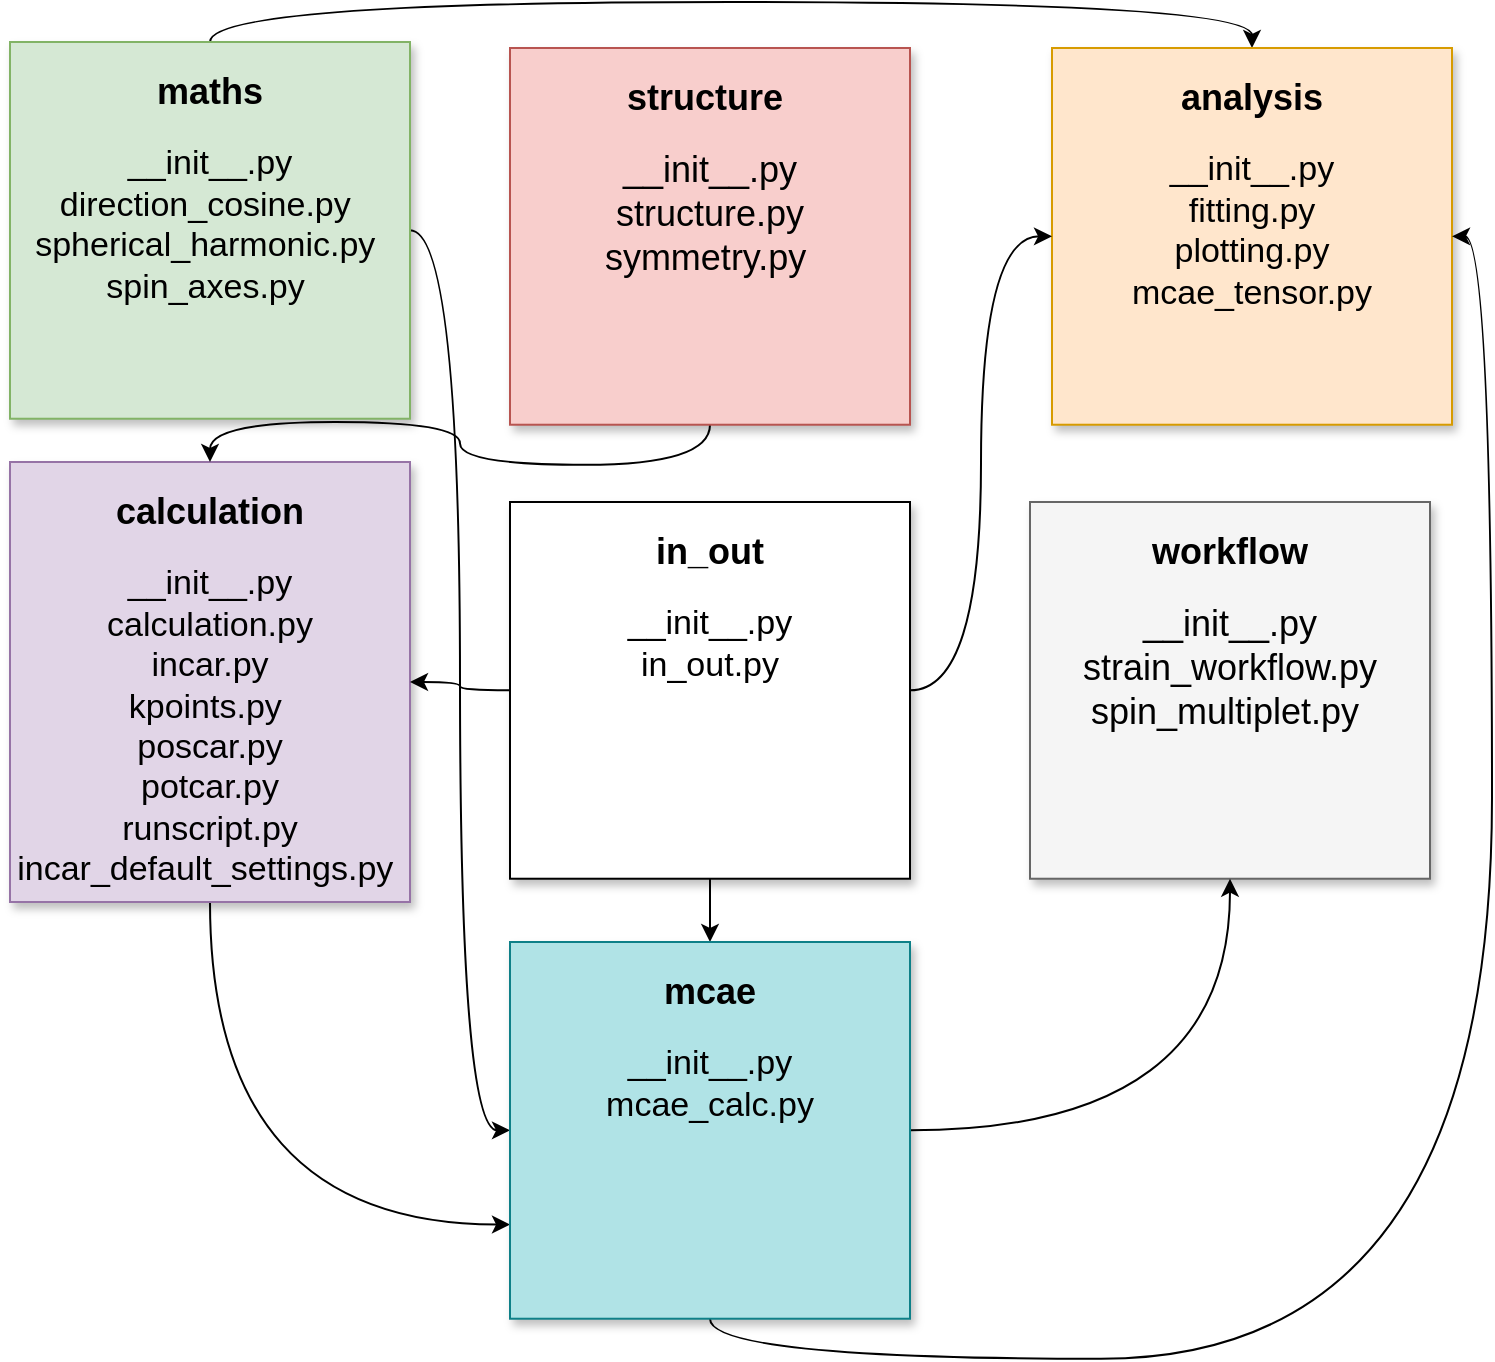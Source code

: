 <mxfile version="14.1.8" type="device" pages="15"><diagram name="level 1 (magmango)" id="efa7a0a1-bf9b-a30e-e6df-94a7791c09e9"><mxGraphModel dx="1412" dy="637" grid="1" gridSize="10" guides="1" tooltips="1" connect="1" arrows="1" fold="1" page="1" pageScale="1" pageWidth="826" pageHeight="1169" background="#ffffff" math="0" shadow="0"><root><mxCell id="0"/><mxCell id="1" parent="0"/><mxCell id="frEeI3Z-vxcsmbunyg4g-136" style="edgeStyle=orthogonalEdgeStyle;orthogonalLoop=1;jettySize=auto;html=1;exitX=0.5;exitY=1;exitDx=0;exitDy=0;entryX=0;entryY=0.75;entryDx=0;entryDy=0;curved=1;" parent="1" source="25" target="frEeI3Z-vxcsmbunyg4g-120" edge="1"><mxGeometry relative="1" as="geometry"><mxPoint x="140.143" y="620" as="targetPoint"/></mxGeometry></mxCell><mxCell id="25" value="&lt;h2&gt;&lt;font color=&quot;#000000&quot;&gt;calculation&lt;/font&gt;&lt;/h2&gt;&lt;div style=&quot;font-size: 17px&quot;&gt;&lt;font style=&quot;font-size: 17px&quot;&gt;&lt;span style=&quot;color: rgb(0 , 0 , 0)&quot;&gt;__init__.py&lt;/span&gt;&lt;font color=&quot;#000000&quot; style=&quot;font-size: 17px&quot;&gt;&lt;br&gt;&lt;/font&gt;&lt;/font&gt;&lt;/div&gt;&lt;div style=&quot;font-size: 17px&quot;&gt;&lt;font style=&quot;font-size: 17px&quot;&gt;&lt;span style=&quot;color: rgb(0 , 0 , 0)&quot;&gt;calculation.py&lt;/span&gt;&lt;/font&gt;&lt;/div&gt;&lt;div style=&quot;font-size: 17px&quot;&gt;&lt;font color=&quot;#000000&quot; style=&quot;font-size: 17px&quot;&gt;i&lt;font style=&quot;font-size: 17px&quot;&gt;ncar.py&lt;/font&gt;&lt;/font&gt;&lt;/div&gt;&lt;div style=&quot;font-size: 17px&quot;&gt;&lt;font color=&quot;#000000&quot; style=&quot;font-size: 17px&quot;&gt;kpoints.py&amp;nbsp;&lt;/font&gt;&lt;/div&gt;&lt;div style=&quot;font-size: 17px&quot;&gt;&lt;font color=&quot;#000000&quot; style=&quot;font-size: 17px&quot;&gt;poscar.py&lt;/font&gt;&lt;/div&gt;&lt;div style=&quot;font-size: 17px&quot;&gt;&lt;font color=&quot;#000000&quot; style=&quot;font-size: 17px&quot;&gt;potcar.py&lt;/font&gt;&lt;/div&gt;&lt;div style=&quot;font-size: 17px&quot;&gt;&lt;font color=&quot;#000000&quot; style=&quot;font-size: 17px&quot;&gt;runscript.py&lt;/font&gt;&lt;/div&gt;&lt;div style=&quot;font-size: 17px&quot;&gt;&lt;font style=&quot;font-size: 17px&quot;&gt;&lt;font color=&quot;#000000&quot; style=&quot;font-size: 17px&quot;&gt;incar_default_settings.py&lt;/font&gt;&lt;font color=&quot;#000000&quot; style=&quot;font-size: 17px&quot;&gt;&amp;nbsp;&lt;/font&gt;&lt;/font&gt;&lt;/div&gt;&lt;div style=&quot;font-size: 17px&quot;&gt;&lt;font color=&quot;#000000&quot; style=&quot;font-size: 17px&quot;&gt;&lt;br&gt;&lt;/font&gt;&lt;/div&gt;" style="verticalAlign=top;align=center;overflow=fill;fontSize=12;fontFamily=Helvetica;html=1;strokeColor=#9673a6;shadow=1;fillColor=#e1d5e7;" parent="1" vertex="1"><mxGeometry x="40" y="230" width="200" height="220" as="geometry"/></mxCell><mxCell id="frEeI3Z-vxcsmbunyg4g-138" style="edgeStyle=orthogonalEdgeStyle;orthogonalLoop=1;jettySize=auto;html=1;exitX=1;exitY=0.5;exitDx=0;exitDy=0;entryX=0;entryY=0.5;entryDx=0;entryDy=0;curved=1;" parent="1" source="frEeI3Z-vxcsmbunyg4g-115" target="frEeI3Z-vxcsmbunyg4g-120" edge="1"><mxGeometry relative="1" as="geometry"/></mxCell><mxCell id="frEeI3Z-vxcsmbunyg4g-140" style="edgeStyle=orthogonalEdgeStyle;orthogonalLoop=1;jettySize=auto;html=1;exitX=0.5;exitY=0;exitDx=0;exitDy=0;entryX=0.5;entryY=0;entryDx=0;entryDy=0;curved=1;" parent="1" source="frEeI3Z-vxcsmbunyg4g-115" target="frEeI3Z-vxcsmbunyg4g-116" edge="1"><mxGeometry relative="1" as="geometry"/></mxCell><mxCell id="frEeI3Z-vxcsmbunyg4g-115" value="&lt;h2&gt;&lt;font color=&quot;#000000&quot;&gt;maths&lt;/font&gt;&lt;/h2&gt;&lt;div style=&quot;font-size: 17px&quot;&gt;&lt;font color=&quot;#000000&quot; style=&quot;font-size: 17px&quot;&gt;__init__.py&lt;/font&gt;&lt;/div&gt;&lt;div style=&quot;font-size: 17px&quot;&gt;&lt;font color=&quot;#000000&quot; style=&quot;font-size: 17px&quot;&gt;direction_cosine.py&amp;nbsp;&lt;/font&gt;&lt;/div&gt;&lt;div style=&quot;font-size: 17px&quot;&gt;&lt;font color=&quot;#000000&quot; style=&quot;font-size: 17px&quot;&gt;spherical_harmonic.py&amp;nbsp;&lt;/font&gt;&lt;/div&gt;&lt;div style=&quot;font-size: 17px&quot;&gt;&lt;font color=&quot;#000000&quot; style=&quot;font-size: 17px&quot;&gt;spin_axes.py&lt;/font&gt;&lt;font color=&quot;#000000&quot; style=&quot;font-size: 16px&quot;&gt;&amp;nbsp;&lt;/font&gt;&lt;/div&gt;" style="verticalAlign=top;align=center;overflow=fill;fontSize=12;fontFamily=Helvetica;html=1;strokeColor=#82b366;shadow=1;fillColor=#d5e8d4;" parent="1" vertex="1"><mxGeometry x="40" y="20" width="200" height="188.36" as="geometry"/></mxCell><mxCell id="frEeI3Z-vxcsmbunyg4g-116" value="&lt;h2&gt;&lt;font color=&quot;#000000&quot;&gt;analysis&lt;/font&gt;&lt;/h2&gt;&lt;div&gt;&lt;span style=&quot;color: rgb(0 , 0 , 0) ; font-size: 17px&quot;&gt;__init__.py&lt;/span&gt;&lt;br&gt;&lt;/div&gt;&lt;div&gt;&lt;div style=&quot;font-size: 17px&quot;&gt;&lt;font color=&quot;#000000&quot;&gt;fitting.py&lt;/font&gt;&lt;/div&gt;&lt;div style=&quot;font-size: 17px&quot;&gt;&lt;font color=&quot;#000000&quot;&gt;plotting.py&lt;/font&gt;&lt;/div&gt;&lt;div style=&quot;font-size: 17px&quot;&gt;&lt;font color=&quot;#000000&quot;&gt;mcae_tensor.py&lt;/font&gt;&lt;/div&gt;&lt;div style=&quot;font-size: 17px&quot;&gt;&lt;font color=&quot;#000000&quot;&gt;&amp;nbsp;&lt;/font&gt;&lt;/div&gt;&lt;/div&gt;" style="verticalAlign=top;align=center;overflow=fill;fontSize=12;fontFamily=Helvetica;html=1;strokeColor=#d79b00;shadow=1;fillColor=#ffe6cc;" parent="1" vertex="1"><mxGeometry x="561" y="23" width="200" height="188.36" as="geometry"/></mxCell><mxCell id="frEeI3Z-vxcsmbunyg4g-139" style="edgeStyle=orthogonalEdgeStyle;orthogonalLoop=1;jettySize=auto;html=1;exitX=0.5;exitY=1;exitDx=0;exitDy=0;curved=1;" parent="1" source="frEeI3Z-vxcsmbunyg4g-117" target="25" edge="1"><mxGeometry relative="1" as="geometry"/></mxCell><mxCell id="frEeI3Z-vxcsmbunyg4g-117" value="&lt;h2&gt;&lt;font color=&quot;#000000&quot;&gt;structure&amp;nbsp;&lt;/font&gt;&lt;/h2&gt;&lt;div style=&quot;font-size: 18px&quot;&gt;&lt;font color=&quot;#000000&quot;&gt;__init__.py&lt;/font&gt;&lt;/div&gt;&lt;div style=&quot;font-size: 18px&quot;&gt;&lt;font color=&quot;#000000&quot;&gt;structure.py&lt;/font&gt;&lt;/div&gt;&lt;div style=&quot;font-size: 18px&quot;&gt;&lt;font color=&quot;#000000&quot; style=&quot;font-size: 18px&quot;&gt;symmetry.py&lt;/font&gt;&lt;font color=&quot;#000000&quot; style=&quot;font-size: 16px&quot;&gt;&amp;nbsp;&lt;/font&gt;&lt;/div&gt;" style="verticalAlign=top;align=center;overflow=fill;fontSize=12;fontFamily=Helvetica;html=1;strokeColor=#b85450;shadow=1;fillColor=#f8cecc;" parent="1" vertex="1"><mxGeometry x="290" y="23" width="200" height="188.36" as="geometry"/></mxCell><mxCell id="frEeI3Z-vxcsmbunyg4g-134" style="edgeStyle=orthogonalEdgeStyle;orthogonalLoop=1;jettySize=auto;html=1;exitX=0;exitY=0.5;exitDx=0;exitDy=0;entryX=1;entryY=0.5;entryDx=0;entryDy=0;curved=1;" parent="1" source="frEeI3Z-vxcsmbunyg4g-118" target="25" edge="1"><mxGeometry relative="1" as="geometry"/></mxCell><mxCell id="frEeI3Z-vxcsmbunyg4g-137" style="edgeStyle=orthogonalEdgeStyle;orthogonalLoop=1;jettySize=auto;html=1;exitX=0.5;exitY=1;exitDx=0;exitDy=0;entryX=0.5;entryY=0;entryDx=0;entryDy=0;curved=1;" parent="1" source="frEeI3Z-vxcsmbunyg4g-118" target="frEeI3Z-vxcsmbunyg4g-120" edge="1"><mxGeometry relative="1" as="geometry"/></mxCell><mxCell id="frEeI3Z-vxcsmbunyg4g-143" style="edgeStyle=orthogonalEdgeStyle;orthogonalLoop=1;jettySize=auto;html=1;exitX=1;exitY=0.5;exitDx=0;exitDy=0;entryX=0;entryY=0.5;entryDx=0;entryDy=0;curved=1;" parent="1" source="frEeI3Z-vxcsmbunyg4g-118" target="frEeI3Z-vxcsmbunyg4g-116" edge="1"><mxGeometry relative="1" as="geometry"/></mxCell><mxCell id="frEeI3Z-vxcsmbunyg4g-118" value="&lt;h2&gt;&lt;font color=&quot;#000000&quot;&gt;in_out&lt;/font&gt;&lt;/h2&gt;&lt;div&gt;&lt;div style=&quot;font-size: 17px&quot;&gt;&lt;span style=&quot;color: rgb(0 , 0 , 0)&quot;&gt;__init__.py&lt;/span&gt;&lt;font color=&quot;#000000&quot;&gt;&lt;br&gt;&lt;/font&gt;&lt;/div&gt;&lt;div style=&quot;font-size: 17px&quot;&gt;&lt;font color=&quot;#000000&quot;&gt;in_out.py&lt;/font&gt;&lt;/div&gt;&lt;div style=&quot;font-size: 17px&quot;&gt;&lt;br&gt;&lt;/div&gt;&lt;/div&gt;" style="verticalAlign=top;align=center;overflow=fill;fontSize=12;fontFamily=Helvetica;html=1;shadow=1;" parent="1" vertex="1"><mxGeometry x="290" y="250" width="200" height="188.36" as="geometry"/></mxCell><mxCell id="frEeI3Z-vxcsmbunyg4g-119" value="&lt;h2&gt;&lt;font color=&quot;#000000&quot;&gt;workflow&lt;/font&gt;&lt;/h2&gt;&lt;div style=&quot;font-size: 18px&quot;&gt;&lt;font color=&quot;#000000&quot; style=&quot;font-size: 18px&quot;&gt;__init__.py&lt;/font&gt;&lt;/div&gt;&lt;div style=&quot;font-size: 18px&quot;&gt;&lt;font color=&quot;#000000&quot; style=&quot;font-size: 18px&quot;&gt;strain_workflow.py&lt;/font&gt;&lt;/div&gt;&lt;div style=&quot;font-size: 18px&quot;&gt;&lt;font color=&quot;#000000&quot; style=&quot;font-size: 18px&quot;&gt;spin_multiplet.py&amp;nbsp;&lt;/font&gt;&lt;/div&gt;&lt;div style=&quot;font-size: 18px&quot;&gt;&lt;span style=&quot;font-size: 16px ; color: rgb(0 , 0 , 0)&quot;&gt;&amp;nbsp;&lt;/span&gt;&lt;br&gt;&lt;/div&gt;" style="verticalAlign=top;align=center;overflow=fill;fontSize=12;fontFamily=Helvetica;html=1;strokeColor=#666666;shadow=1;fillColor=#f5f5f5;fontColor=#333333;" parent="1" vertex="1"><mxGeometry x="550" y="250" width="200" height="188.36" as="geometry"/></mxCell><mxCell id="frEeI3Z-vxcsmbunyg4g-144" style="edgeStyle=orthogonalEdgeStyle;orthogonalLoop=1;jettySize=auto;html=1;exitX=1;exitY=0.5;exitDx=0;exitDy=0;entryX=0.5;entryY=1;entryDx=0;entryDy=0;curved=1;" parent="1" source="frEeI3Z-vxcsmbunyg4g-120" target="frEeI3Z-vxcsmbunyg4g-119" edge="1"><mxGeometry relative="1" as="geometry"/></mxCell><mxCell id="frEeI3Z-vxcsmbunyg4g-147" style="edgeStyle=orthogonalEdgeStyle;orthogonalLoop=1;jettySize=auto;html=1;exitX=0.5;exitY=1;exitDx=0;exitDy=0;entryX=1;entryY=0.5;entryDx=0;entryDy=0;curved=1;" parent="1" source="frEeI3Z-vxcsmbunyg4g-120" target="frEeI3Z-vxcsmbunyg4g-116" edge="1"><mxGeometry relative="1" as="geometry"/></mxCell><mxCell id="frEeI3Z-vxcsmbunyg4g-120" value="&lt;h2&gt;&lt;font color=&quot;#000000&quot;&gt;mcae&lt;/font&gt;&lt;/h2&gt;&lt;div&gt;&lt;div style=&quot;font-size: 17px&quot;&gt;&lt;span style=&quot;color: rgb(0 , 0 , 0)&quot;&gt;__init__.py&lt;/span&gt;&lt;font color=&quot;#000000&quot;&gt;&lt;br&gt;&lt;/font&gt;&lt;/div&gt;&lt;div style=&quot;font-size: 17px&quot;&gt;&lt;font color=&quot;#000000&quot;&gt;mcae_calc.py&lt;/font&gt;&lt;/div&gt;&lt;div style=&quot;font-size: 17px&quot;&gt;&lt;br&gt;&lt;/div&gt;&lt;/div&gt;" style="verticalAlign=top;align=center;overflow=fill;fontSize=12;fontFamily=Helvetica;html=1;strokeColor=#0e8088;shadow=1;fillColor=#b0e3e6;" parent="1" vertex="1"><mxGeometry x="290" y="470" width="200" height="188.36" as="geometry"/></mxCell></root></mxGraphModel></diagram><diagram id="djcEJOQuuL_2TgU9Hr_Y" name="level 2 (magmango/calculation)"><mxGraphModel dx="1577" dy="1058" grid="1" gridSize="10" guides="1" tooltips="1" connect="1" arrows="1" fold="1" page="1" pageScale="1" pageWidth="850" pageHeight="1100" math="0" shadow="0"><root><mxCell id="wVNQa8mEIczla0A0HVB0-0"/><mxCell id="wVNQa8mEIczla0A0HVB0-1" parent="wVNQa8mEIczla0A0HVB0-0"/><mxCell id="iU5M41okQsR2BC5FlUF3-1" value="&lt;h2&gt;&lt;font color=&quot;#000000&quot;&gt;__init__.py&lt;/font&gt;&lt;/h2&gt;&lt;div style=&quot;font-size: 17px&quot;&gt;&lt;font color=&quot;#000000&quot;&gt;&amp;nbsp;&lt;/font&gt;&lt;br&gt;&lt;/div&gt;&lt;div style=&quot;font-size: 17px&quot;&gt;&lt;font color=&quot;#000000&quot; style=&quot;font-size: 17px&quot;&gt;&lt;br&gt;&lt;/font&gt;&lt;/div&gt;" style="verticalAlign=top;align=center;overflow=fill;fontSize=12;fontFamily=Helvetica;html=1;strokeColor=#9673a6;shadow=1;fillColor=#e1d5e7;" parent="wVNQa8mEIczla0A0HVB0-1" vertex="1"><mxGeometry x="50" y="40" width="200" height="188.36" as="geometry"/></mxCell><mxCell id="CH_RNH2KvmnltNm7YdN1-0" value="" style="edgeStyle=orthogonalEdgeStyle;rounded=0;orthogonalLoop=1;jettySize=auto;html=1;curved=1;" parent="wVNQa8mEIczla0A0HVB0-1" source="-pJch8ClHjIEP72R3Mgm-0" target="vKSn1upwTctlXUchQY5O-2" edge="1"><mxGeometry relative="1" as="geometry"/></mxCell><mxCell id="LWMaeToXCk3xYAscvGgb-11" style="edgeStyle=orthogonalEdgeStyle;curved=1;rounded=0;orthogonalLoop=1;jettySize=auto;html=1;exitX=0.5;exitY=1;exitDx=0;exitDy=0;" edge="1" parent="wVNQa8mEIczla0A0HVB0-1" source="-pJch8ClHjIEP72R3Mgm-0" target="LWMaeToXCk3xYAscvGgb-0"><mxGeometry relative="1" as="geometry"/></mxCell><mxCell id="-pJch8ClHjIEP72R3Mgm-0" value="&lt;h2&gt;&lt;font color=&quot;#000000&quot;&gt;incar.py&lt;/font&gt;&lt;/h2&gt;&lt;div style=&quot;font-size: 17px&quot;&gt;&amp;nbsp;class IncarSettings&lt;/div&gt;&lt;div style=&quot;font-size: 17px&quot;&gt;&lt;br&gt;&lt;/div&gt;" style="verticalAlign=top;align=center;overflow=fill;fontSize=12;fontFamily=Helvetica;html=1;strokeColor=#9673a6;shadow=1;fillColor=#e1d5e7;" parent="wVNQa8mEIczla0A0HVB0-1" vertex="1"><mxGeometry x="300" y="40" width="200" height="188.36" as="geometry"/></mxCell><mxCell id="LWMaeToXCk3xYAscvGgb-5" style="edgeStyle=orthogonalEdgeStyle;rounded=0;orthogonalLoop=1;jettySize=auto;html=1;exitX=0;exitY=0.5;exitDx=0;exitDy=0;curved=1;" edge="1" parent="wVNQa8mEIczla0A0HVB0-1" source="vKSn1upwTctlXUchQY5O-1" target="LWMaeToXCk3xYAscvGgb-0"><mxGeometry relative="1" as="geometry"/></mxCell><mxCell id="vKSn1upwTctlXUchQY5O-1" value="&lt;h2&gt;kpoints.py&lt;/h2&gt;&lt;div style=&quot;font-size: 17px&quot;&gt;&lt;span&gt;class KPoints&amp;nbsp;&amp;nbsp;&lt;/span&gt;&lt;br&gt;&lt;/div&gt;&lt;div style=&quot;font-size: 17px&quot;&gt;&lt;font color=&quot;#000000&quot; style=&quot;font-size: 17px&quot;&gt;&lt;br&gt;&lt;/font&gt;&lt;/div&gt;" style="verticalAlign=top;align=center;overflow=fill;fontSize=12;fontFamily=Helvetica;html=1;strokeColor=#9673a6;shadow=1;fillColor=#e1d5e7;" parent="wVNQa8mEIczla0A0HVB0-1" vertex="1"><mxGeometry x="50" y="270" width="200" height="188.36" as="geometry"/></mxCell><mxCell id="LWMaeToXCk3xYAscvGgb-10" style="edgeStyle=orthogonalEdgeStyle;curved=1;rounded=0;orthogonalLoop=1;jettySize=auto;html=1;exitX=1;exitY=0.5;exitDx=0;exitDy=0;" edge="1" parent="wVNQa8mEIczla0A0HVB0-1" source="vKSn1upwTctlXUchQY5O-2" target="LWMaeToXCk3xYAscvGgb-0"><mxGeometry relative="1" as="geometry"/></mxCell><mxCell id="vKSn1upwTctlXUchQY5O-2" value="&lt;h2&gt;incar_default_settings.py&lt;/h2&gt;&lt;div style=&quot;font-size: 17px&quot;&gt;DefaultSCFParameters&lt;/div&gt;&lt;div style=&quot;font-size: 17px&quot;&gt;DefaultSCFUParameters&lt;br&gt;&lt;/div&gt;&lt;div style=&quot;font-size: 17px&quot;&gt;DefaultMagCLParameters&lt;br&gt;&lt;/div&gt;&lt;span style=&quot;font-size: 17px&quot;&gt;DefaultMagNCLParameters&lt;/span&gt;" style="verticalAlign=top;align=center;overflow=fill;fontSize=12;fontFamily=Helvetica;html=1;strokeColor=#9673a6;shadow=1;fillColor=#e1d5e7;" parent="wVNQa8mEIczla0A0HVB0-1" vertex="1"><mxGeometry x="560" y="40" width="220" height="190" as="geometry"/></mxCell><mxCell id="LWMaeToXCk3xYAscvGgb-1" style="edgeStyle=orthogonalEdgeStyle;rounded=0;orthogonalLoop=1;jettySize=auto;html=1;exitX=0.5;exitY=1;exitDx=0;exitDy=0;curved=1;" edge="1" parent="wVNQa8mEIczla0A0HVB0-1" source="vKSn1upwTctlXUchQY5O-4" target="LWMaeToXCk3xYAscvGgb-0"><mxGeometry relative="1" as="geometry"/></mxCell><mxCell id="vKSn1upwTctlXUchQY5O-4" value="&lt;h2&gt;poscar.py&lt;/h2&gt;&lt;div style=&quot;font-size: 17px&quot;&gt;class Poscar&lt;/div&gt;" style="verticalAlign=top;align=center;overflow=fill;fontSize=12;fontFamily=Helvetica;html=1;strokeColor=#9673a6;shadow=1;fillColor=#e1d5e7;" parent="wVNQa8mEIczla0A0HVB0-1" vertex="1"><mxGeometry x="310" y="270" width="200" height="188.36" as="geometry"/></mxCell><mxCell id="LWMaeToXCk3xYAscvGgb-2" style="edgeStyle=orthogonalEdgeStyle;rounded=0;orthogonalLoop=1;jettySize=auto;html=1;entryX=0;entryY=0.5;entryDx=0;entryDy=0;curved=1;" edge="1" parent="wVNQa8mEIczla0A0HVB0-1" source="vKSn1upwTctlXUchQY5O-5" target="LWMaeToXCk3xYAscvGgb-0"><mxGeometry relative="1" as="geometry"/></mxCell><mxCell id="vKSn1upwTctlXUchQY5O-5" value="&lt;h2&gt;&lt;font color=&quot;#000000&quot;&gt;potcar.py&lt;/font&gt;&lt;/h2&gt;&lt;div style=&quot;font-size: 17px&quot;&gt;class Potcar&lt;/div&gt;&lt;div style=&quot;font-size: 17px&quot;&gt;&lt;br&gt;&lt;/div&gt;&lt;div style=&quot;font-size: 17px&quot;&gt;&lt;font color=&quot;#000000&quot; style=&quot;font-size: 17px&quot;&gt;&lt;br&gt;&lt;/font&gt;&lt;/div&gt;" style="verticalAlign=top;align=center;overflow=fill;fontSize=12;fontFamily=Helvetica;html=1;strokeColor=#9673a6;shadow=1;fillColor=#e1d5e7;" parent="wVNQa8mEIczla0A0HVB0-1" vertex="1"><mxGeometry x="150" y="500" width="200" height="188.36" as="geometry"/></mxCell><mxCell id="LWMaeToXCk3xYAscvGgb-3" style="edgeStyle=orthogonalEdgeStyle;rounded=0;orthogonalLoop=1;jettySize=auto;html=1;exitX=0.5;exitY=1;exitDx=0;exitDy=0;entryX=0.75;entryY=0;entryDx=0;entryDy=0;curved=1;" edge="1" parent="wVNQa8mEIczla0A0HVB0-1" source="vKSn1upwTctlXUchQY5O-6" target="LWMaeToXCk3xYAscvGgb-0"><mxGeometry relative="1" as="geometry"/></mxCell><mxCell id="vKSn1upwTctlXUchQY5O-6" value="&lt;h2&gt;&lt;font color=&quot;#000000&quot;&gt;runscript.py&lt;/font&gt;&lt;/h2&gt;&lt;div style=&quot;font-size: 17px&quot;&gt;class RunScript&lt;/div&gt;&lt;div style=&quot;font-size: 17px&quot;&gt;&lt;font color=&quot;#000000&quot; style=&quot;font-size: 17px&quot;&gt;&lt;br&gt;&lt;/font&gt;&lt;/div&gt;" style="verticalAlign=top;align=center;overflow=fill;fontSize=12;fontFamily=Helvetica;html=1;strokeColor=#9673a6;shadow=1;fillColor=#e1d5e7;" parent="wVNQa8mEIczla0A0HVB0-1" vertex="1"><mxGeometry x="560" y="270" width="200" height="188.36" as="geometry"/></mxCell><mxCell id="LWMaeToXCk3xYAscvGgb-0" value="&lt;h2&gt;&lt;font color=&quot;#000000&quot;&gt;calculation.py&lt;/font&gt;&lt;/h2&gt;&lt;div style=&quot;font-size: 17px&quot;&gt;class Calculation&lt;/div&gt;&lt;div style=&quot;font-size: 17px&quot;&gt;&lt;br&gt;&lt;/div&gt;&lt;div style=&quot;font-size: 17px&quot;&gt;&lt;font color=&quot;#000000&quot; style=&quot;font-size: 17px&quot;&gt;&lt;br&gt;&lt;/font&gt;&lt;/div&gt;" style="verticalAlign=top;align=center;overflow=fill;fontSize=12;fontFamily=Helvetica;html=1;strokeColor=#9673a6;shadow=1;fillColor=#e1d5e7;" vertex="1" parent="wVNQa8mEIczla0A0HVB0-1"><mxGeometry x="473" y="500" width="200" height="188.36" as="geometry"/></mxCell></root></mxGraphModel></diagram><diagram id="a9HwQxKCByt9J4Si-yRI" name="level 2 (magmango/in_out)"><mxGraphModel dx="1892" dy="1270" grid="1" gridSize="10" guides="1" tooltips="1" connect="1" arrows="1" fold="1" page="1" pageScale="1" pageWidth="850" pageHeight="1100" math="0" shadow="0"><root><mxCell id="b7f4rBi2EkEC9DAp9lIw-0"/><mxCell id="b7f4rBi2EkEC9DAp9lIw-1" parent="b7f4rBi2EkEC9DAp9lIw-0"/><mxCell id="Vb0Fi1Ven-_igA8zi21z-0" value="&lt;h2&gt;&lt;font color=&quot;#000000&quot;&gt;in_out.py&lt;/font&gt;&lt;/h2&gt;&lt;div&gt;&lt;div style=&quot;font-size: 17px&quot;&gt;func write_runscript&lt;/div&gt;&lt;/div&gt;&lt;div style=&quot;font-size: 17px&quot;&gt;func write_incar&lt;/div&gt;&lt;div style=&quot;font-size: 17px&quot;&gt;func write_potcar&lt;/div&gt;&lt;div style=&quot;font-size: 17px&quot;&gt;func write_kpoints&lt;/div&gt;&lt;div style=&quot;font-size: 17px&quot;&gt;func read_incar&lt;/div&gt;&lt;div style=&quot;font-size: 17px&quot;&gt;func get_total_energy&lt;/div&gt;&lt;div style=&quot;font-size: 17px&quot;&gt;func get_mag_moment&amp;nbsp;&lt;/div&gt;&lt;div style=&quot;font-size: 17px&quot;&gt;func get_run_status&amp;nbsp;&lt;/div&gt;&lt;div style=&quot;font-size: 17px&quot;&gt;func get_run_time&lt;/div&gt;&lt;div style=&quot;font-size: 17px&quot;&gt;&lt;br&gt;&lt;/div&gt;" style="verticalAlign=top;align=center;overflow=fill;fontSize=12;fontFamily=Helvetica;html=1;shadow=1;" parent="b7f4rBi2EkEC9DAp9lIw-1" vertex="1"><mxGeometry x="280" y="350" width="200" height="270" as="geometry"/></mxCell><mxCell id="Vb0Fi1Ven-_igA8zi21z-1" value="&lt;h2&gt;__init__.py&lt;/h2&gt;&lt;div&gt;&lt;div style=&quot;font-size: 17px&quot;&gt;&lt;br&gt;&lt;/div&gt;&lt;/div&gt;" style="verticalAlign=top;align=center;overflow=fill;fontSize=12;fontFamily=Helvetica;html=1;shadow=1;" parent="b7f4rBi2EkEC9DAp9lIw-1" vertex="1"><mxGeometry x="280" y="130" width="200" height="188.36" as="geometry"/></mxCell></root></mxGraphModel></diagram><diagram id="tPs8wBhwy_8V4ClOVWd3" name="level 2 (magmango/maths)"><mxGraphModel dx="4607" dy="2117" grid="1" gridSize="10" guides="1" tooltips="1" connect="1" arrows="1" fold="1" page="1" pageScale="1" pageWidth="850" pageHeight="1100" math="0" shadow="0"><root><mxCell id="hehjab1i1ZN0c2AbobwF-0"/><mxCell id="hehjab1i1ZN0c2AbobwF-1" parent="hehjab1i1ZN0c2AbobwF-0"/><mxCell id="74xxWkecoBqFVmtkX5RY-0" value="&lt;h2&gt;&lt;font color=&quot;#000000&quot;&gt;__init__.py&lt;/font&gt;&lt;/h2&gt;&lt;div style=&quot;font-size: 17px&quot;&gt;&lt;span style=&quot;font-size: 16px&quot;&gt;&amp;nbsp;&lt;/span&gt;&lt;br&gt;&lt;/div&gt;" style="verticalAlign=top;align=center;overflow=fill;fontSize=12;fontFamily=Helvetica;html=1;strokeColor=#82b366;shadow=1;fillColor=#d5e8d4;" parent="hehjab1i1ZN0c2AbobwF-1" vertex="1"><mxGeometry x="40" y="20" width="200" height="188.36" as="geometry"/></mxCell><mxCell id="KS7oGHE56ahHwGEtTJ-i-0" value="&lt;h2&gt;direction_cosine.py&lt;/h2&gt;&lt;div style=&quot;font-size: 17px&quot;&gt;func direct_cos_1d&lt;/div&gt;&lt;div style=&quot;font-size: 17px&quot;&gt;func direct_cos_2d&lt;br&gt;&lt;/div&gt;&lt;div style=&quot;font-size: 17px&quot;&gt;func direct_cos_3d&lt;br&gt;&lt;/div&gt;" style="verticalAlign=top;align=center;overflow=fill;fontSize=12;fontFamily=Helvetica;html=1;strokeColor=#82b366;shadow=1;fillColor=#d5e8d4;" parent="hehjab1i1ZN0c2AbobwF-1" vertex="1"><mxGeometry x="320" y="20" width="200" height="188.36" as="geometry"/></mxCell><mxCell id="KS7oGHE56ahHwGEtTJ-i-1" value="&lt;h2&gt;spherical_harmonic.py&lt;/h2&gt;&lt;div style=&quot;font-size: 17px&quot;&gt;&lt;div&gt;func spher_harmonic&lt;/div&gt;&lt;div&gt;&lt;br&gt;&lt;/div&gt;&lt;/div&gt;" style="verticalAlign=top;align=center;overflow=fill;fontSize=12;fontFamily=Helvetica;html=1;strokeColor=#82b366;shadow=1;fillColor=#d5e8d4;" parent="hehjab1i1ZN0c2AbobwF-1" vertex="1"><mxGeometry x="590" y="20" width="200" height="188.36" as="geometry"/></mxCell><mxCell id="KS7oGHE56ahHwGEtTJ-i-3" value="&lt;h2&gt;spin_axes.py&lt;/h2&gt;&lt;div&gt;&lt;div style=&quot;font-size: 17px&quot;&gt;class SpinVectors&lt;/div&gt;&lt;/div&gt;&lt;div style=&quot;font-size: 17px&quot;&gt;&lt;br&gt;&lt;/div&gt;" style="verticalAlign=top;align=center;overflow=fill;fontSize=12;fontFamily=Helvetica;html=1;strokeColor=#82b366;shadow=1;fillColor=#d5e8d4;" parent="hehjab1i1ZN0c2AbobwF-1" vertex="1"><mxGeometry x="325" y="250" width="200" height="188.36" as="geometry"/></mxCell></root></mxGraphModel></diagram><diagram id="4IwIafBVko5bYiXpQ6I5" name="level 2 (magmango/structure)"><mxGraphModel dx="2303" dy="1058" grid="1" gridSize="10" guides="1" tooltips="1" connect="1" arrows="1" fold="1" page="1" pageScale="1" pageWidth="850" pageHeight="1100" math="0" shadow="0"><root><mxCell id="fdIY3fdMXkJHmmVyxxhC-0"/><mxCell id="fdIY3fdMXkJHmmVyxxhC-1" parent="fdIY3fdMXkJHmmVyxxhC-0"/><mxCell id="iUErgltXigs0rQ_hl_su-0" value="&lt;h2&gt;&lt;font color=&quot;#000000&quot;&gt;__init__.py&amp;nbsp;&lt;/font&gt;&lt;/h2&gt;&lt;div style=&quot;font-size: 18px&quot;&gt;&lt;br&gt;&lt;/div&gt;" style="verticalAlign=top;align=center;overflow=fill;fontSize=12;fontFamily=Helvetica;html=1;strokeColor=#b85450;shadow=1;fillColor=#f8cecc;" parent="fdIY3fdMXkJHmmVyxxhC-1" vertex="1"><mxGeometry x="270" y="30" width="200" height="188.36" as="geometry"/></mxCell><mxCell id="yB5K2V_EDQwnXtQn7MdN-0" value="&lt;h2&gt;&lt;font color=&quot;#000000&quot;&gt;structure.py&amp;nbsp;&lt;/font&gt;&lt;/h2&gt;&lt;div style=&quot;font-size: 18px&quot;&gt;class Structure&lt;/div&gt;" style="verticalAlign=top;align=center;overflow=fill;fontSize=12;fontFamily=Helvetica;html=1;strokeColor=#b85450;shadow=1;fillColor=#f8cecc;" parent="fdIY3fdMXkJHmmVyxxhC-1" vertex="1"><mxGeometry x="270" y="280" width="200" height="188.36" as="geometry"/></mxCell></root></mxGraphModel></diagram><diagram id="e7j1-P9CxSGaTZstDS62" name="level 2 (magmango/mcae)"><mxGraphModel dx="2764" dy="1270" grid="1" gridSize="10" guides="1" tooltips="1" connect="1" arrows="1" fold="1" page="1" pageScale="1" pageWidth="850" pageHeight="1100" math="0" shadow="0"><root><mxCell id="tYDqGzQ1cEOqDMrG4usD-0"/><mxCell id="tYDqGzQ1cEOqDMrG4usD-1" parent="tYDqGzQ1cEOqDMrG4usD-0"/><mxCell id="YWgDbLDmc5fjgC0QRHo9-0" value="&lt;h2&gt;__init__.py&lt;/h2&gt;&lt;div&gt;&lt;div style=&quot;font-size: 17px&quot;&gt;&lt;br&gt;&lt;/div&gt;&lt;div style=&quot;font-size: 17px&quot;&gt;&lt;br&gt;&lt;/div&gt;&lt;/div&gt;" style="verticalAlign=top;align=center;overflow=fill;fontSize=12;fontFamily=Helvetica;html=1;strokeColor=#0e8088;shadow=1;fillColor=#b0e3e6;" parent="tYDqGzQ1cEOqDMrG4usD-1" vertex="1"><mxGeometry x="290" y="80" width="200" height="188.36" as="geometry"/></mxCell><mxCell id="yqyrlTbI1S1nImTSSRxi-0" value="&lt;h2&gt;&lt;font color=&quot;#000000&quot;&gt;mcae_calc.py&lt;/font&gt;&lt;/h2&gt;&lt;div&gt;&lt;div style=&quot;font-size: 17px&quot;&gt;class MagneticAnisotropy&lt;/div&gt;&lt;/div&gt;" style="verticalAlign=top;align=center;overflow=fill;fontSize=12;fontFamily=Helvetica;html=1;strokeColor=#0e8088;shadow=1;fillColor=#b0e3e6;" parent="tYDqGzQ1cEOqDMrG4usD-1" vertex="1"><mxGeometry x="245" y="280" width="290" height="160" as="geometry"/></mxCell></root></mxGraphModel></diagram><diagram id="B_2cHuzBQNBB7an9_4HO" name="level 2 (magmango/analysis)"><mxGraphModel dx="1974" dy="907" grid="1" gridSize="10" guides="1" tooltips="1" connect="1" arrows="1" fold="1" page="1" pageScale="1" pageWidth="850" pageHeight="1100" math="0" shadow="0"><root><mxCell id="_kSVoVXDtQWQjf3NtceF-0"/><mxCell id="_kSVoVXDtQWQjf3NtceF-1" parent="_kSVoVXDtQWQjf3NtceF-0"/><mxCell id="AyrMrMBuLGJEcxlcNUCh-0" value="&lt;h2&gt;__init__.py&lt;/h2&gt;&lt;div&gt;&lt;br&gt;&lt;/div&gt;&lt;div&gt;&lt;div style=&quot;font-size: 17px&quot;&gt;&lt;span&gt;&amp;nbsp;&lt;/span&gt;&lt;br&gt;&lt;/div&gt;&lt;/div&gt;" style="verticalAlign=top;align=center;overflow=fill;fontSize=12;fontFamily=Helvetica;html=1;strokeColor=#d79b00;shadow=1;fillColor=#ffe6cc;" vertex="1" parent="_kSVoVXDtQWQjf3NtceF-1"><mxGeometry x="40" y="40" width="200" height="188.36" as="geometry"/></mxCell><mxCell id="AyrMrMBuLGJEcxlcNUCh-2" value="&lt;h2&gt;fitting.py&lt;/h2&gt;&lt;div&gt;&lt;br&gt;&lt;/div&gt;&lt;div&gt;&lt;div style=&quot;font-size: 17px&quot;&gt;&lt;font color=&quot;#000000&quot;&gt;&amp;nbsp;class FitMcae3d&lt;/font&gt;&lt;/div&gt;&lt;/div&gt;&lt;div style=&quot;font-size: 17px&quot;&gt;&amp;nbsp;class FitMcae2dProj&lt;font color=&quot;#000000&quot;&gt;&lt;br&gt;&lt;/font&gt;&lt;/div&gt;" style="verticalAlign=top;align=center;overflow=fill;fontSize=12;fontFamily=Helvetica;html=1;strokeColor=#d79b00;shadow=1;fillColor=#ffe6cc;" vertex="1" parent="_kSVoVXDtQWQjf3NtceF-1"><mxGeometry x="290" y="40" width="200" height="188.36" as="geometry"/></mxCell><mxCell id="AyrMrMBuLGJEcxlcNUCh-3" value="&lt;h2&gt;plotting.py&lt;/h2&gt;&lt;div&gt;&lt;br&gt;&lt;/div&gt;&lt;div&gt;&lt;div style=&quot;font-size: 17px&quot;&gt;&lt;font color=&quot;#000000&quot;&gt;&amp;nbsp;class McaePlotter3d&amp;nbsp;&lt;/font&gt;&lt;/div&gt;&lt;/div&gt;&lt;div style=&quot;font-size: 17px&quot;&gt;&lt;font color=&quot;#000000&quot;&gt;class McaePlotter2d&amp;nbsp;&lt;/font&gt;&lt;/div&gt;&lt;div style=&quot;font-size: 17px&quot;&gt;&lt;font color=&quot;#000000&quot;&gt;class McaeTempDepPlotter&lt;/font&gt;&lt;/div&gt;" style="verticalAlign=top;align=center;overflow=fill;fontSize=12;fontFamily=Helvetica;html=1;strokeColor=#d79b00;shadow=1;fillColor=#ffe6cc;" vertex="1" parent="_kSVoVXDtQWQjf3NtceF-1"><mxGeometry x="550" y="40" width="220" height="188.36" as="geometry"/></mxCell><mxCell id="AyrMrMBuLGJEcxlcNUCh-4" value="&lt;h2&gt;mcae_tensor.py&lt;/h2&gt;&lt;div style=&quot;font-size: 17px&quot;&gt;class McaeTensor&amp;nbsp;&lt;/div&gt;&lt;div style=&quot;font-size: 17px&quot;&gt;class McaeStats&amp;nbsp;&lt;/div&gt;&lt;div style=&quot;font-size: 17px&quot;&gt;class McaeTempDep&amp;nbsp;&lt;/div&gt;&lt;div&gt;&lt;div style=&quot;font-size: 17px&quot;&gt;&lt;font color=&quot;#000000&quot;&gt;&amp;nbsp;&lt;/font&gt;&lt;/div&gt;&lt;/div&gt;" style="verticalAlign=top;align=center;overflow=fill;fontSize=12;fontFamily=Helvetica;html=1;strokeColor=#d79b00;shadow=1;fillColor=#ffe6cc;" vertex="1" parent="_kSVoVXDtQWQjf3NtceF-1"><mxGeometry x="290" y="270" width="200" height="188.36" as="geometry"/></mxCell></root></mxGraphModel></diagram><diagram id="SUY3vnAlVagqB36Ep0Lg" name="level 2 (magmango/workflow)"><mxGraphModel dx="2353" dy="1062" grid="1" gridSize="10" guides="1" tooltips="1" connect="1" arrows="1" fold="1" page="1" pageScale="1" pageWidth="850" pageHeight="1100" math="0" shadow="0"><root><mxCell id="E_tcwIbznXeywighZEuS-0"/><mxCell id="E_tcwIbznXeywighZEuS-1" parent="E_tcwIbznXeywighZEuS-0"/><mxCell id="awyda7Fmc-BDjMmgL473-0" value="&lt;h2&gt;&lt;font color=&quot;#000000&quot;&gt;__init__.py&lt;/font&gt;&lt;/h2&gt;&lt;div style=&quot;font-size: 18px&quot;&gt;&lt;span style=&quot;color: rgb(0 , 0 , 0)&quot;&gt;&amp;nbsp;&lt;/span&gt;&lt;br&gt;&lt;/div&gt;&lt;div style=&quot;font-size: 18px&quot;&gt;&lt;span style=&quot;font-size: 16px ; color: rgb(0 , 0 , 0)&quot;&gt;&amp;nbsp;&lt;/span&gt;&lt;br&gt;&lt;/div&gt;" style="verticalAlign=top;align=center;overflow=fill;fontSize=12;fontFamily=Helvetica;html=1;strokeColor=#666666;shadow=1;fillColor=#f5f5f5;fontColor=#333333;" parent="E_tcwIbznXeywighZEuS-1" vertex="1"><mxGeometry x="325" y="40" width="200" height="188.36" as="geometry"/></mxCell><mxCell id="4KoHFky2guomwwgYn88r-0" value="&lt;h2&gt;&lt;font color=&quot;#000000&quot;&gt;spin_multiplet.py&lt;/font&gt;&lt;/h2&gt;&lt;div style=&quot;font-size: 18px&quot;&gt;&lt;span style=&quot;font-size: 16px ; color: rgb(0 , 0 , 0)&quot;&gt;&amp;nbsp;&lt;/span&gt;&lt;br&gt;&lt;/div&gt;" style="verticalAlign=top;align=center;overflow=fill;fontSize=12;fontFamily=Helvetica;html=1;strokeColor=#666666;shadow=1;fillColor=#f5f5f5;fontColor=#333333;" parent="E_tcwIbznXeywighZEuS-1" vertex="1"><mxGeometry x="325" y="520" width="200" height="188.36" as="geometry"/></mxCell><mxCell id="4KoHFky2guomwwgYn88r-1" value="&lt;h2&gt;&lt;font color=&quot;#000000&quot;&gt;strain_workflow.py&amp;nbsp;&lt;/font&gt;&lt;/h2&gt;&lt;div style=&quot;font-size: 18px&quot;&gt;&lt;br&gt;&lt;/div&gt;&lt;div style=&quot;font-size: 18px&quot;&gt;&lt;span style=&quot;font-size: 16px ; color: rgb(0 , 0 , 0)&quot;&gt;&amp;nbsp;&lt;/span&gt;&lt;br&gt;&lt;/div&gt;" style="verticalAlign=top;align=center;overflow=fill;fontSize=12;fontFamily=Helvetica;html=1;strokeColor=#666666;shadow=1;fillColor=#f5f5f5;fontColor=#333333;" parent="E_tcwIbznXeywighZEuS-1" vertex="1"><mxGeometry x="325" y="290" width="200" height="188.36" as="geometry"/></mxCell></root></mxGraphModel></diagram><diagram id="uk7D4vKhirc4PpV1gh2K" name="level 3 (magmango/calculation/calculation)"><mxGraphModel dx="1158" dy="635" grid="1" gridSize="10" guides="1" tooltips="1" connect="1" arrows="1" fold="1" page="1" pageScale="1" pageWidth="850" pageHeight="1100" math="0" shadow="0"><root><mxCell id="PFIwLCniONW7JGsQ8XJa-0"/><mxCell id="PFIwLCniONW7JGsQ8XJa-1" parent="PFIwLCniONW7JGsQ8XJa-0"/><mxCell id="GcV8ALhpniep7tlUUndQ-0" value="&lt;h2&gt;class Calculation&amp;nbsp;&lt;/h2&gt;&lt;div&gt;&lt;font style=&quot;font-size: 17px&quot;&gt;&lt;i&gt;Parameters: &lt;/i&gt;work_dir&amp;nbsp;(str), incar (IncarSettings),&amp;nbsp;&lt;/font&gt;&lt;/div&gt;&lt;div&gt;&lt;font style=&quot;font-size: 17px&quot;&gt;kpoints (KpointSettings),&lt;/font&gt;&lt;/div&gt;&lt;div&gt;&lt;font style=&quot;font-size: 17px&quot;&gt;poscar (PoscarSettings), potcar (PotcarSettings),&amp;nbsp;&lt;/font&gt;&lt;/div&gt;&lt;div&gt;&lt;font style=&quot;font-size: 17px&quot;&gt;runscript (RunscriptSettings)&lt;/font&gt;&lt;/div&gt;&lt;div&gt;&lt;font style=&quot;font-size: 17px&quot;&gt;&amp;nbsp;&lt;/font&gt;&lt;/div&gt;&lt;div&gt;&lt;font style=&quot;font-size: 17px&quot;&gt;&lt;i&gt;Attributes: _&lt;/i&gt;settings (dict), _file_path (str), _run_status (str),&lt;/font&gt;&lt;/div&gt;&lt;div&gt;&lt;font style=&quot;font-size: 17px&quot;&gt;_run_time (float) [sec],&amp;nbsp; _tot_energy (flt) [eV], _mag_moment&amp;nbsp;&lt;/font&gt;&lt;/div&gt;&lt;div&gt;&lt;font style=&quot;font-size: 17px&quot;&gt;(flt) [bohr magneton]&amp;nbsp;&amp;nbsp;&lt;/font&gt;&lt;/div&gt;&lt;div&gt;&lt;font style=&quot;font-size: 17px&quot;&gt;&lt;i&gt;Methods:&amp;nbsp;&lt;/i&gt;&amp;nbsp;make_calculation,&amp;nbsp; run_calculation,&amp;nbsp;&lt;/font&gt;&lt;/div&gt;&lt;div&gt;&lt;font style=&quot;font-size: 17px&quot;&gt;update_run_status , update_tot_energy, update_mag_moment,&lt;/font&gt;&lt;/div&gt;&lt;div&gt;&lt;font style=&quot;font-size: 17px&quot;&gt;get_incar_ get_kpoints, get_poscar, get_runscript&amp;nbsp;&lt;/font&gt;&lt;/div&gt;&lt;div&gt;&lt;font style=&quot;font-size: 17px&quot;&gt;&amp;nbsp;&amp;nbsp; &amp;nbsp;&lt;/font&gt;&lt;i style=&quot;font-size: 17px&quot;&gt;&amp;nbsp;&lt;/i&gt;&lt;/div&gt;" style="verticalAlign=top;align=center;overflow=fill;fontSize=12;fontFamily=Helvetica;html=1;strokeColor=#9673a6;shadow=1;fillColor=#e1d5e7;" parent="PFIwLCniONW7JGsQ8XJa-1" vertex="1"><mxGeometry x="50" y="30" width="480" height="370" as="geometry"/></mxCell></root></mxGraphModel></diagram><diagram id="Foxcf-L0MSZa_fZpSY1H" name="level 3 (magmango/calculation/incar)"><mxGraphModel dx="1158" dy="635" grid="1" gridSize="10" guides="1" tooltips="1" connect="1" arrows="1" fold="1" page="1" pageScale="1" pageWidth="850" pageHeight="1100" math="0" shadow="0"><root><mxCell id="oM20KSaf8kY0RcNfikh--0"/><mxCell id="oM20KSaf8kY0RcNfikh--1" parent="oM20KSaf8kY0RcNfikh--0"/><mxCell id="0ss9vbzeEdcNXRpo7k9l-7" value="" style="edgeStyle=orthogonalEdgeStyle;curved=1;rounded=0;orthogonalLoop=1;jettySize=auto;html=1;" parent="oM20KSaf8kY0RcNfikh--1" source="ZCy4IraM61s1h3xEKsh1-1" target="0ss9vbzeEdcNXRpo7k9l-0" edge="1"><mxGeometry relative="1" as="geometry"/></mxCell><mxCell id="0ss9vbzeEdcNXRpo7k9l-8" style="edgeStyle=orthogonalEdgeStyle;curved=1;rounded=0;orthogonalLoop=1;jettySize=auto;html=1;exitX=0.75;exitY=1;exitDx=0;exitDy=0;" parent="oM20KSaf8kY0RcNfikh--1" source="ZCy4IraM61s1h3xEKsh1-1" target="0ss9vbzeEdcNXRpo7k9l-1" edge="1"><mxGeometry relative="1" as="geometry"/></mxCell><mxCell id="0ss9vbzeEdcNXRpo7k9l-9" style="edgeStyle=orthogonalEdgeStyle;curved=1;rounded=0;orthogonalLoop=1;jettySize=auto;html=1;exitX=1;exitY=0.75;exitDx=0;exitDy=0;" parent="oM20KSaf8kY0RcNfikh--1" source="ZCy4IraM61s1h3xEKsh1-1" target="0ss9vbzeEdcNXRpo7k9l-3" edge="1"><mxGeometry relative="1" as="geometry"/></mxCell><mxCell id="0ss9vbzeEdcNXRpo7k9l-11" value="" style="edgeStyle=orthogonalEdgeStyle;curved=1;rounded=0;orthogonalLoop=1;jettySize=auto;html=1;" parent="oM20KSaf8kY0RcNfikh--1" source="ZCy4IraM61s1h3xEKsh1-1" target="0ss9vbzeEdcNXRpo7k9l-2" edge="1"><mxGeometry relative="1" as="geometry"/></mxCell><mxCell id="ZCy4IraM61s1h3xEKsh1-1" value="&lt;h2&gt;class IncarSettings&amp;nbsp;&lt;/h2&gt;&lt;div&gt;&lt;font style=&quot;font-size: 17px&quot;&gt;&lt;i&gt;Parameters: &lt;/i&gt;from_file (bool), start_settings (dict),&amp;nbsp;&lt;/font&gt;&lt;/div&gt;&lt;div&gt;&lt;font style=&quot;font-size: 17px&quot;&gt;electronic_settings (dict), parallel_settings (dict),&amp;nbsp;&lt;/font&gt;&lt;/div&gt;&lt;div&gt;&lt;font style=&quot;font-size: 17px&quot;&gt;magnetic_settings (dict), ionic_settings (dict),&amp;nbsp;&lt;/font&gt;&lt;/div&gt;&lt;div&gt;&lt;font style=&quot;font-size: 17px&quot;&gt;hubbard_settings (dict), hybrid_settings (dict),&amp;nbsp;&lt;/font&gt;&lt;/div&gt;&lt;div&gt;&lt;font style=&quot;font-size: 17px&quot;&gt;misc_settings (dict)&amp;nbsp;&amp;nbsp;&lt;/font&gt;&lt;/div&gt;&lt;div&gt;&lt;br&gt;&lt;/div&gt;&lt;div&gt;&lt;font style=&quot;font-size: 17px&quot;&gt;&lt;i&gt;Attributes: _&lt;/i&gt;settings (dict), _file_path (str)&lt;/font&gt;&lt;/div&gt;&lt;div&gt;&lt;font style=&quot;font-size: 17px&quot;&gt;&lt;i&gt;Methods: &lt;/i&gt;incar_from_file (classmethod),&amp;nbsp;&lt;/font&gt;&lt;/div&gt;&lt;div&gt;&lt;font style=&quot;font-size: 17px&quot;&gt;get_settings (property), get_start_settings(property),&amp;nbsp;&lt;/font&gt;&lt;/div&gt;&lt;div&gt;&lt;font style=&quot;font-size: 17px&quot;&gt;get_electronic_settings (property), get_ionic_settings&lt;/font&gt;&lt;/div&gt;&lt;div&gt;&lt;font style=&quot;font-size: 17px&quot;&gt;(property), get_hubbard_settings (property), get_&lt;/font&gt;&lt;/div&gt;&lt;div&gt;&lt;font style=&quot;font-size: 17px&quot;&gt;hybrid_settings (property), get_misc_settings (property),&amp;nbsp;&lt;/font&gt;&lt;/div&gt;&lt;div&gt;&lt;font style=&quot;font-size: 17px&quot;&gt;update_settings (classmethod),&amp;nbsp;&lt;/font&gt;&lt;/div&gt;&lt;div&gt;&lt;font style=&quot;font-size: 17px&quot;&gt;write_file (classmethod)&amp;nbsp; &amp;nbsp;&lt;i&gt;&amp;nbsp;&lt;/i&gt;&lt;/font&gt;&lt;/div&gt;" style="verticalAlign=top;align=center;overflow=fill;fontSize=12;fontFamily=Helvetica;html=1;strokeColor=#9673a6;shadow=1;fillColor=#e1d5e7;" parent="oM20KSaf8kY0RcNfikh--1" vertex="1"><mxGeometry x="10" y="10" width="440" height="340" as="geometry"/></mxCell><mxCell id="0ss9vbzeEdcNXRpo7k9l-0" value="&lt;h2&gt;method update_settings&lt;/h2&gt;&lt;div&gt;&lt;font style=&quot;font-size: 17px&quot;&gt;&lt;i&gt;Parameters: &lt;/i&gt;setting_type,&amp;nbsp;&lt;/font&gt;&lt;/div&gt;&lt;div&gt;&lt;font style=&quot;font-size: 17px&quot;&gt;key, value&amp;nbsp;&lt;/font&gt;&lt;/div&gt;&lt;div&gt;&lt;span style=&quot;font-size: 17px&quot;&gt;&lt;i&gt;Description:&amp;nbsp;&amp;nbsp;&lt;/i&gt;&lt;/span&gt;&lt;/div&gt;&lt;div&gt;&lt;br&gt;&lt;/div&gt;&lt;div&gt;&lt;br&gt;&lt;/div&gt;" style="verticalAlign=top;align=center;overflow=fill;fontSize=12;fontFamily=Helvetica;html=1;strokeColor=#9673a6;shadow=1;fillColor=#e1d5e7;" parent="oM20KSaf8kY0RcNfikh--1" vertex="1"><mxGeometry x="70" y="400" width="210" height="210" as="geometry"/></mxCell><mxCell id="0ss9vbzeEdcNXRpo7k9l-1" value="&lt;h2&gt;method get_settings&lt;/h2&gt;&lt;div&gt;&lt;font style=&quot;font-size: 17px&quot;&gt;&lt;i&gt;Parameters: setting_type,&amp;nbsp;&lt;/i&gt;&lt;/font&gt;&lt;/div&gt;&lt;div&gt;&lt;font style=&quot;font-size: 17px&quot;&gt;&lt;i&gt;key&amp;nbsp;&lt;/i&gt;&lt;/font&gt;&lt;/div&gt;&lt;div&gt;&lt;span style=&quot;font-size: 17px&quot;&gt;&lt;i&gt;Description:&amp;nbsp;&amp;nbsp;&lt;/i&gt;&lt;/span&gt;&lt;/div&gt;&lt;div&gt;&lt;br&gt;&lt;/div&gt;&lt;div&gt;&lt;br&gt;&lt;/div&gt;" style="verticalAlign=top;align=center;overflow=fill;fontSize=12;fontFamily=Helvetica;html=1;strokeColor=#9673a6;shadow=1;fillColor=#e1d5e7;" parent="oM20KSaf8kY0RcNfikh--1" vertex="1"><mxGeometry x="329" y="400" width="210" height="210" as="geometry"/></mxCell><mxCell id="0ss9vbzeEdcNXRpo7k9l-2" value="&lt;h2&gt;method incar_from_file&lt;/h2&gt;&lt;div&gt;&lt;font style=&quot;font-size: 17px&quot;&gt;&lt;i&gt;Parameters: &lt;/i&gt;file_path&lt;/font&gt;&lt;/div&gt;&lt;div&gt;&lt;span style=&quot;font-size: 17px&quot;&gt;&lt;i&gt;Description:&amp;nbsp;&amp;nbsp;&lt;/i&gt;&lt;/span&gt;&lt;/div&gt;&lt;div&gt;&lt;br&gt;&lt;/div&gt;&lt;div&gt;&lt;br&gt;&lt;/div&gt;" style="verticalAlign=top;align=center;overflow=fill;fontSize=12;fontFamily=Helvetica;html=1;strokeColor=#9673a6;shadow=1;fillColor=#e1d5e7;" parent="oM20KSaf8kY0RcNfikh--1" vertex="1"><mxGeometry x="490" y="20" width="210" height="210" as="geometry"/></mxCell><mxCell id="0ss9vbzeEdcNXRpo7k9l-3" value="&lt;h2&gt;method write_file&lt;/h2&gt;&lt;div&gt;&lt;font style=&quot;font-size: 17px&quot;&gt;&lt;i&gt;Parameters: &lt;/i&gt;file_path&lt;/font&gt;&lt;/div&gt;&lt;div&gt;&lt;span style=&quot;font-size: 17px&quot;&gt;&lt;i&gt;Description:&amp;nbsp;&amp;nbsp;&lt;/i&gt;&lt;/span&gt;&lt;/div&gt;&lt;div&gt;&lt;br&gt;&lt;/div&gt;&lt;div&gt;&lt;br&gt;&lt;/div&gt;" style="verticalAlign=top;align=center;overflow=fill;fontSize=12;fontFamily=Helvetica;html=1;strokeColor=#9673a6;shadow=1;fillColor=#e1d5e7;" parent="oM20KSaf8kY0RcNfikh--1" vertex="1"><mxGeometry x="590" y="400" width="210" height="210" as="geometry"/></mxCell></root></mxGraphModel></diagram><diagram id="RzblcT9tLD2q-hpxcYIT" name="level 3 (magmango/calculation/kpoints)"><mxGraphModel dx="1158" dy="635" grid="1" gridSize="10" guides="1" tooltips="1" connect="1" arrows="1" fold="1" page="1" pageScale="1" pageWidth="850" pageHeight="1100" math="0" shadow="0"><root><mxCell id="OnyHIWWAKgyMh3b34Yaw-0"/><mxCell id="OnyHIWWAKgyMh3b34Yaw-1" parent="OnyHIWWAKgyMh3b34Yaw-0"/><mxCell id="phKqRt1800p5-j146HVG-0" value="&lt;h2&gt;class KpointsSettings&amp;nbsp;&lt;/h2&gt;&lt;div&gt;&lt;font style=&quot;font-size: 17px&quot;&gt;&lt;i&gt;Parameters: &lt;/i&gt;from_file (bool), comment (str), npoints (int),&lt;/font&gt;&lt;/div&gt;&lt;div&gt;&lt;font style=&quot;font-size: 17px&quot;&gt;k_pts (list), q_shift (list)&amp;nbsp;&amp;nbsp;&lt;/font&gt;&lt;/div&gt;&lt;div&gt;&lt;span style=&quot;font-size: 17px&quot;&gt;&amp;nbsp;&amp;nbsp;&lt;/span&gt;&lt;br&gt;&lt;/div&gt;&lt;div&gt;&lt;br&gt;&lt;/div&gt;&lt;div&gt;&lt;font style=&quot;font-size: 17px&quot;&gt;&lt;i&gt;Attributes: _&lt;/i&gt;settings (dict), _file_path (str)&amp;nbsp;&lt;/font&gt;&lt;/div&gt;&lt;div&gt;&lt;font style=&quot;font-size: 17px&quot;&gt;&lt;i&gt;Methods: &lt;/i&gt;kpoints_from_file (classmethod),&amp;nbsp;&lt;/font&gt;&lt;/div&gt;&lt;div&gt;&lt;font style=&quot;font-size: 17px&quot;&gt;get_settings (property),&amp;nbsp;&lt;/font&gt;&lt;/div&gt;&lt;div&gt;&lt;font style=&quot;font-size: 17px&quot;&gt;write_file (classmethod)&amp;nbsp; &amp;nbsp;&lt;i&gt;&amp;nbsp;&lt;/i&gt;&lt;/font&gt;&lt;/div&gt;" style="verticalAlign=top;align=center;overflow=fill;fontSize=12;fontFamily=Helvetica;html=1;strokeColor=#9673a6;shadow=1;fillColor=#e1d5e7;" parent="OnyHIWWAKgyMh3b34Yaw-1" vertex="1"><mxGeometry x="50" y="30" width="450" height="240" as="geometry"/></mxCell></root></mxGraphModel></diagram><diagram name="level 3 (magmango/calculation/poscar)" id="1vA_4W6CXepjv6yQs8O3"><mxGraphModel dx="1158" dy="635" grid="1" gridSize="10" guides="1" tooltips="1" connect="1" arrows="1" fold="1" page="1" pageScale="1" pageWidth="850" pageHeight="1100" math="0" shadow="0"><root><mxCell id="YATq1wfl8Cpwy0Xcomkt-0"/><mxCell id="YATq1wfl8Cpwy0Xcomkt-1" parent="YATq1wfl8Cpwy0Xcomkt-0"/><mxCell id="UMzTvbj2PGjBDZrHXKlf-0" value="&lt;h2&gt;class PoscarSettings&amp;nbsp;&lt;/h2&gt;&lt;div&gt;&lt;font style=&quot;font-size: 17px&quot;&gt;&lt;i&gt;Parameters: &lt;/i&gt;from_file (bool), structure (Structure)&amp;nbsp;&lt;/font&gt;&lt;span style=&quot;font-size: 17px&quot;&gt;&amp;nbsp;&amp;nbsp;&lt;/span&gt;&lt;/div&gt;&lt;div&gt;&lt;span style=&quot;font-size: 17px&quot;&gt;&amp;nbsp;&amp;nbsp;&lt;/span&gt;&lt;br&gt;&lt;/div&gt;&lt;div&gt;&lt;br&gt;&lt;/div&gt;&lt;div&gt;&lt;font style=&quot;font-size: 17px&quot;&gt;&lt;i&gt;Attributes: _&lt;/i&gt;structure (Structure), _file_path (str)&amp;nbsp;&lt;/font&gt;&lt;/div&gt;&lt;div&gt;&lt;font style=&quot;font-size: 17px&quot;&gt;&lt;i&gt;Methods: &lt;/i&gt;poscar_from_file (classmethod),&amp;nbsp;&lt;/font&gt;&lt;/div&gt;&lt;div&gt;&lt;font style=&quot;font-size: 17px&quot;&gt;get_structure (property),&amp;nbsp;&lt;/font&gt;&lt;/div&gt;&lt;div&gt;&lt;font style=&quot;font-size: 17px&quot;&gt;write_file (classmethod)&amp;nbsp; &amp;nbsp;&lt;i&gt;&amp;nbsp;&lt;/i&gt;&lt;/font&gt;&lt;/div&gt;" style="verticalAlign=top;align=center;overflow=fill;fontSize=12;fontFamily=Helvetica;html=1;strokeColor=#9673a6;shadow=1;fillColor=#e1d5e7;" parent="YATq1wfl8Cpwy0Xcomkt-1" vertex="1"><mxGeometry x="50" y="30" width="450" height="240" as="geometry"/></mxCell></root></mxGraphModel></diagram><diagram name="level 3 (magmango/calculation/potcar)" id="BwLwWuIXAE9Z7YOvmOOb"><mxGraphModel dx="1158" dy="635" grid="1" gridSize="10" guides="1" tooltips="1" connect="1" arrows="1" fold="1" page="1" pageScale="1" pageWidth="850" pageHeight="1100" math="0" shadow="0"><root><mxCell id="YN4fDY9p2vXBnG4MT_q_-0"/><mxCell id="YN4fDY9p2vXBnG4MT_q_-1" parent="YN4fDY9p2vXBnG4MT_q_-0"/><mxCell id="wpgZJS6HKx0zpFSzDJwD-1" value="&lt;h2&gt;class PotcarSettings&amp;nbsp;&lt;/h2&gt;&lt;div&gt;&lt;font style=&quot;font-size: 17px&quot;&gt;&lt;i&gt;Parameters: &lt;/i&gt;pseudo_types (list), pseudo_dir (list)&lt;/font&gt;&lt;span style=&quot;font-size: 17px&quot;&gt;&amp;nbsp;&amp;nbsp;&lt;/span&gt;&lt;/div&gt;&lt;div&gt;&lt;span style=&quot;font-size: 17px&quot;&gt;&amp;nbsp;&amp;nbsp;&lt;/span&gt;&lt;br&gt;&lt;/div&gt;&lt;div&gt;&lt;br&gt;&lt;/div&gt;&lt;div&gt;&lt;font style=&quot;font-size: 17px&quot;&gt;&lt;i&gt;Attributes: _&lt;/i&gt;settings (dict), _file_path (str)&amp;nbsp;&lt;/font&gt;&lt;/div&gt;&lt;div&gt;&lt;font style=&quot;font-size: 17px&quot;&gt;&lt;i&gt;Methods: &lt;/i&gt;poscar_from_file (classmethod),&amp;nbsp;&lt;/font&gt;&lt;/div&gt;&lt;div&gt;&lt;font style=&quot;font-size: 17px&quot;&gt;get_settings (property),&amp;nbsp;&lt;/font&gt;&lt;/div&gt;&lt;div&gt;&lt;font style=&quot;font-size: 17px&quot;&gt;write_file (classmethod)&amp;nbsp; &amp;nbsp;&lt;i&gt;&amp;nbsp;&lt;/i&gt;&lt;/font&gt;&lt;/div&gt;" style="verticalAlign=top;align=center;overflow=fill;fontSize=12;fontFamily=Helvetica;html=1;strokeColor=#9673a6;shadow=1;fillColor=#e1d5e7;" parent="YN4fDY9p2vXBnG4MT_q_-1" vertex="1"><mxGeometry x="60" y="40" width="450" height="240" as="geometry"/></mxCell></root></mxGraphModel></diagram><diagram id="oyW2b1KQ7Rv6r-6ULbPG" name="level 3 (magmango/calculation/runscript)"><mxGraphModel dx="2008" dy="635" grid="1" gridSize="10" guides="1" tooltips="1" connect="1" arrows="1" fold="1" page="1" pageScale="1" pageWidth="850" pageHeight="1100" math="0" shadow="0"><root><mxCell id="eM1er1TUJngwcYa4U_iB-0"/><mxCell id="eM1er1TUJngwcYa4U_iB-1" parent="eM1er1TUJngwcYa4U_iB-0"/><mxCell id="4bBxS28v7sNN6xMXqIWe-0" value="&lt;h2&gt;class PotcarSettings&amp;nbsp;&lt;/h2&gt;&lt;div&gt;&lt;font style=&quot;font-size: 17px&quot;&gt;&lt;i&gt;Parameters: &lt;/i&gt;pseudo_types (list), pseudo_dir (list)&lt;/font&gt;&lt;span style=&quot;font-size: 17px&quot;&gt;&amp;nbsp;&amp;nbsp;&lt;/span&gt;&lt;/div&gt;&lt;div&gt;&lt;span style=&quot;font-size: 17px&quot;&gt;&amp;nbsp;&amp;nbsp;&lt;/span&gt;&lt;br&gt;&lt;/div&gt;&lt;div&gt;&lt;br&gt;&lt;/div&gt;&lt;div&gt;&lt;font style=&quot;font-size: 17px&quot;&gt;&lt;i&gt;Attributes: _&lt;/i&gt;settings (dict), _file_path (str)&amp;nbsp;&lt;/font&gt;&lt;/div&gt;&lt;div&gt;&lt;font style=&quot;font-size: 17px&quot;&gt;&lt;i&gt;Methods: &lt;/i&gt;poscar_from_file (classmethod),&amp;nbsp;&lt;/font&gt;&lt;/div&gt;&lt;div&gt;&lt;font style=&quot;font-size: 17px&quot;&gt;get_settings (property),&amp;nbsp;&lt;/font&gt;&lt;/div&gt;&lt;div&gt;&lt;font style=&quot;font-size: 17px&quot;&gt;write_file (classmethod)&amp;nbsp; &amp;nbsp;&lt;i&gt;&amp;nbsp;&lt;/i&gt;&lt;/font&gt;&lt;/div&gt;" style="verticalAlign=top;align=center;overflow=fill;fontSize=12;fontFamily=Helvetica;html=1;strokeColor=#9673a6;shadow=1;fillColor=#e1d5e7;" parent="eM1er1TUJngwcYa4U_iB-1" vertex="1"><mxGeometry x="-840" y="40" width="450" height="240" as="geometry"/></mxCell></root></mxGraphModel></diagram><diagram id="m_cyJnUVKQiIj9kaIi5z" name="level 3 (magmango/calculation/input_settings)"><mxGraphModel dx="1158" dy="635" grid="1" gridSize="10" guides="1" tooltips="1" connect="1" arrows="1" fold="1" page="1" pageScale="1" pageWidth="850" pageHeight="1100" math="0" shadow="0"><root><mxCell id="K8Qw2kfI2fCLmVKKMLPM-0"/><mxCell id="K8Qw2kfI2fCLmVKKMLPM-1" parent="K8Qw2kfI2fCLmVKKMLPM-0"/><mxCell id="TdhC--21LmY9ja-wKWlF-0" value="&lt;h2&gt;class&amp;nbsp;DefaultSCFParameters&lt;/h2&gt;&lt;h2&gt;(IncarSettings)&amp;nbsp;&amp;nbsp;&lt;/h2&gt;&lt;div&gt;&lt;font style=&quot;font-size: 17px&quot;&gt;&lt;i&gt;Parameters: &lt;/i&gt;encut&lt;/font&gt;&lt;/div&gt;&lt;div&gt;&lt;font style=&quot;font-size: 17px&quot;&gt;&lt;i&gt;Attributes: &lt;/i&gt;(IncarSettings)&amp;nbsp;&lt;/font&gt;&lt;/div&gt;&lt;div&gt;&lt;font style=&quot;font-size: 17px&quot;&gt;&lt;i&gt;Methods:&amp;nbsp;&lt;/i&gt;&lt;/font&gt;&lt;/div&gt;&lt;span style=&quot;font-size: 17px&quot;&gt;(IncarSettings)&amp;nbsp;&lt;/span&gt;" style="verticalAlign=top;align=center;overflow=fill;fontSize=12;fontFamily=Helvetica;html=1;strokeColor=#9673a6;shadow=1;fillColor=#e1d5e7;" parent="K8Qw2kfI2fCLmVKKMLPM-1" vertex="1"><mxGeometry x="70" y="40" width="280" height="200" as="geometry"/></mxCell><mxCell id="TdhC--21LmY9ja-wKWlF-4" value="&lt;h2&gt;class&amp;nbsp;DefaultMagNCLParameters&lt;/h2&gt;&lt;h2&gt;(IncarSettings)&amp;nbsp;&amp;nbsp;&lt;/h2&gt;&lt;div&gt;&lt;font style=&quot;font-size: 17px&quot;&gt;&lt;i&gt;Parameters: saxis,&amp;nbsp;&lt;/i&gt;&lt;/font&gt;&lt;i style=&quot;font-size: 17px&quot;&gt;encut, encut, ldaul,&amp;nbsp;&lt;/i&gt;&lt;/div&gt;&lt;div&gt;&lt;i style=&quot;font-size: 17px&quot;&gt;Uparam, Jparam&amp;nbsp;&lt;/i&gt;&lt;/div&gt;&lt;div&gt;&lt;i style=&quot;font-size: 17px&quot;&gt;Attributes:&lt;/i&gt;&lt;/div&gt;&amp;nbsp;&lt;span style=&quot;font-size: 17px&quot;&gt;(IncarSettings)&amp;nbsp;&lt;/span&gt;&lt;div&gt;&lt;font style=&quot;font-size: 17px&quot;&gt;&lt;i&gt;Methods:&amp;nbsp;&lt;/i&gt;&lt;/font&gt;&lt;/div&gt;&lt;span style=&quot;font-size: 17px&quot;&gt;(IncarSettings)&amp;nbsp;&lt;/span&gt;" style="verticalAlign=top;align=center;overflow=fill;fontSize=12;fontFamily=Helvetica;html=1;strokeColor=#9673a6;shadow=1;fillColor=#e1d5e7;" parent="K8Qw2kfI2fCLmVKKMLPM-1" vertex="1"><mxGeometry x="520" y="40" width="280" height="220" as="geometry"/></mxCell><mxCell id="TdhC--21LmY9ja-wKWlF-6" value="&lt;h2&gt;class&amp;nbsp;DefaultMagCLParameters&lt;/h2&gt;&lt;h2&gt;(IncarSettings)&amp;nbsp;&amp;nbsp;&lt;/h2&gt;&lt;div&gt;&lt;font style=&quot;font-size: 17px&quot;&gt;&lt;i&gt;Parameters:&amp;nbsp;&lt;/i&gt;&lt;/font&gt;&lt;i style=&quot;font-size: 17px&quot;&gt;encut, encut, ldaul,&amp;nbsp;&lt;/i&gt;&lt;/div&gt;&lt;div&gt;&lt;i style=&quot;font-size: 17px&quot;&gt;Uparam, Jparam&amp;nbsp;&lt;/i&gt;&lt;/div&gt;&lt;div&gt;&lt;font style=&quot;font-size: 17px&quot;&gt;&lt;i&gt;Attributes:&amp;nbsp;&lt;/i&gt;&lt;/font&gt;&lt;/div&gt;&lt;span style=&quot;font-size: 17px&quot;&gt;(IncarSettings)&amp;nbsp;&lt;/span&gt;&lt;div&gt;&lt;font style=&quot;font-size: 17px&quot;&gt;&lt;i&gt;Methods:&amp;nbsp;&lt;/i&gt;&lt;/font&gt;&lt;/div&gt;&lt;span style=&quot;font-size: 17px&quot;&gt;(IncarSettings)&amp;nbsp;&lt;/span&gt;" style="verticalAlign=top;align=center;overflow=fill;fontSize=12;fontFamily=Helvetica;html=1;strokeColor=#9673a6;shadow=1;fillColor=#e1d5e7;" parent="K8Qw2kfI2fCLmVKKMLPM-1" vertex="1"><mxGeometry x="80" y="320" width="280" height="230" as="geometry"/></mxCell><mxCell id="TdhC--21LmY9ja-wKWlF-7" value="&lt;h2&gt;class&amp;nbsp;DefaultSCFUParameters&lt;/h2&gt;&lt;h2&gt;(IncarSettings)&amp;nbsp;&amp;nbsp;&lt;/h2&gt;&lt;div&gt;&lt;font style=&quot;font-size: 17px&quot;&gt;&lt;i&gt;Parameters:&amp;nbsp;&lt;/i&gt;&lt;/font&gt;&lt;i style=&quot;font-size: 17px&quot;&gt;encut, encut, ldaul,&amp;nbsp;&lt;/i&gt;&lt;/div&gt;&lt;div&gt;&lt;i style=&quot;font-size: 17px&quot;&gt;Uparam, Jparam&amp;nbsp;&lt;/i&gt;&lt;/div&gt;&lt;div&gt;&lt;font style=&quot;font-size: 17px&quot;&gt;&lt;i&gt;Attributes:&amp;nbsp;&lt;/i&gt;&lt;/font&gt;&lt;/div&gt;&lt;span style=&quot;font-size: 17px&quot;&gt;(IncarSettings)&amp;nbsp;&lt;/span&gt;&lt;div&gt;&lt;font style=&quot;font-size: 17px&quot;&gt;&lt;i&gt;Methods:&amp;nbsp;&lt;/i&gt;&lt;/font&gt;&lt;/div&gt;&lt;span style=&quot;font-size: 17px&quot;&gt;(IncarSettings)&amp;nbsp;&lt;/span&gt;" style="verticalAlign=top;align=center;overflow=fill;fontSize=12;fontFamily=Helvetica;html=1;strokeColor=#9673a6;shadow=1;fillColor=#e1d5e7;" parent="K8Qw2kfI2fCLmVKKMLPM-1" vertex="1"><mxGeometry x="520" y="320" width="280" height="250" as="geometry"/></mxCell></root></mxGraphModel></diagram></mxfile>